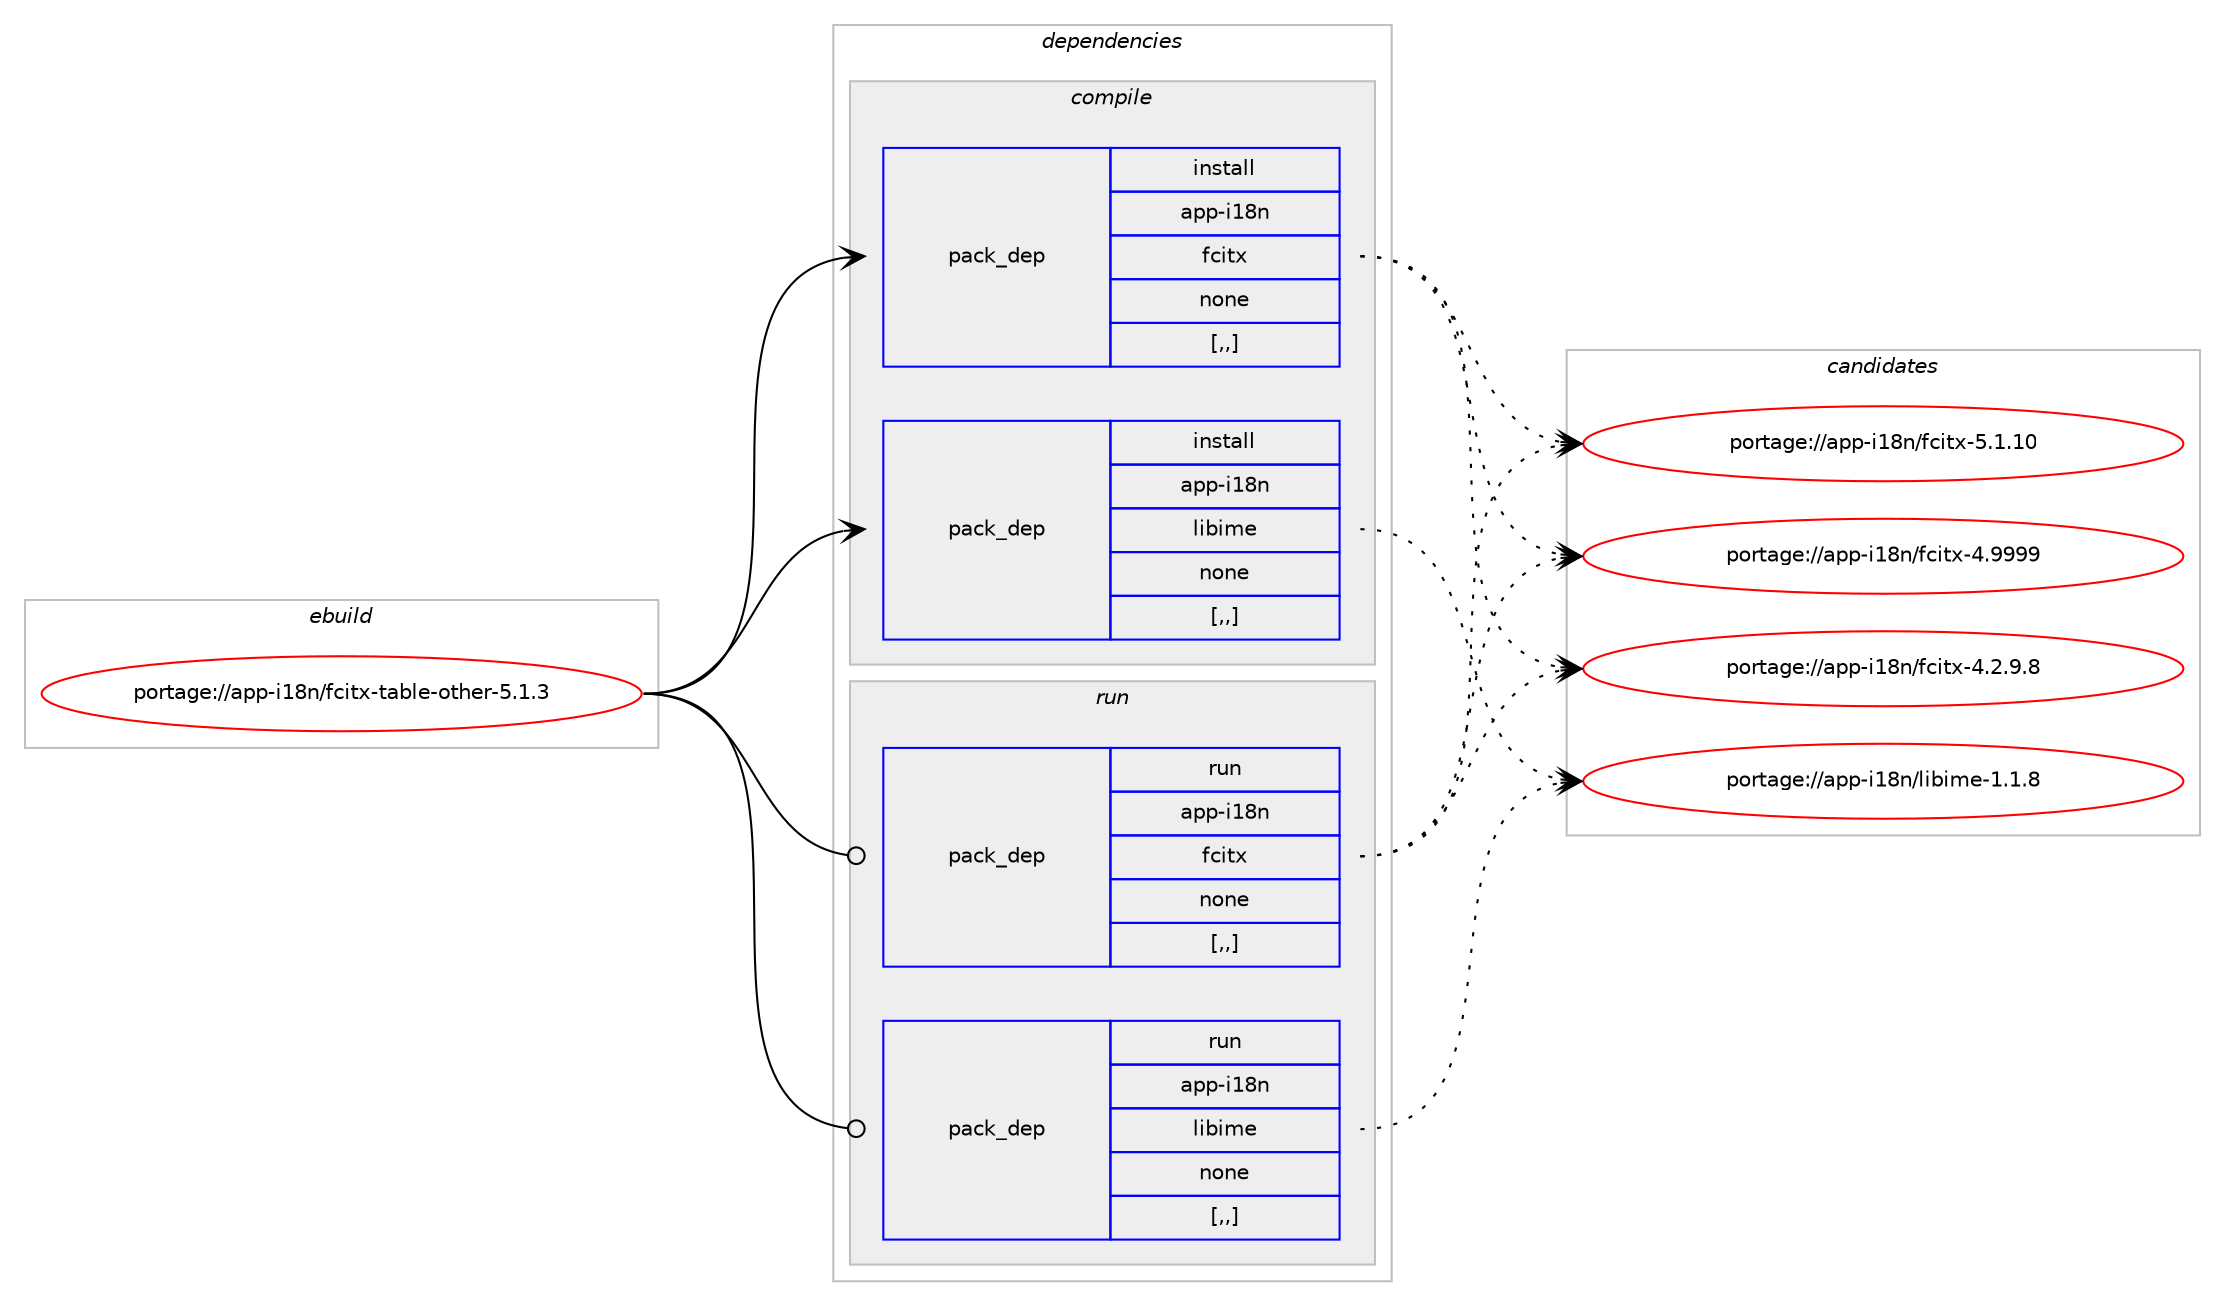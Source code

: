 digraph prolog {

# *************
# Graph options
# *************

newrank=true;
concentrate=true;
compound=true;
graph [rankdir=LR,fontname=Helvetica,fontsize=10,ranksep=1.5];#, ranksep=2.5, nodesep=0.2];
edge  [arrowhead=vee];
node  [fontname=Helvetica,fontsize=10];

# **********
# The ebuild
# **********

subgraph cluster_leftcol {
color=gray;
label=<<i>ebuild</i>>;
id [label="portage://app-i18n/fcitx-table-other-5.1.3", color=red, width=4, href="../app-i18n/fcitx-table-other-5.1.3.svg"];
}

# ****************
# The dependencies
# ****************

subgraph cluster_midcol {
color=gray;
label=<<i>dependencies</i>>;
subgraph cluster_compile {
fillcolor="#eeeeee";
style=filled;
label=<<i>compile</i>>;
subgraph pack26042 {
dependency37367 [label=<<TABLE BORDER="0" CELLBORDER="1" CELLSPACING="0" CELLPADDING="4" WIDTH="220"><TR><TD ROWSPAN="6" CELLPADDING="30">pack_dep</TD></TR><TR><TD WIDTH="110">install</TD></TR><TR><TD>app-i18n</TD></TR><TR><TD>fcitx</TD></TR><TR><TD>none</TD></TR><TR><TD>[,,]</TD></TR></TABLE>>, shape=none, color=blue];
}
id:e -> dependency37367:w [weight=20,style="solid",arrowhead="vee"];
subgraph pack26043 {
dependency37368 [label=<<TABLE BORDER="0" CELLBORDER="1" CELLSPACING="0" CELLPADDING="4" WIDTH="220"><TR><TD ROWSPAN="6" CELLPADDING="30">pack_dep</TD></TR><TR><TD WIDTH="110">install</TD></TR><TR><TD>app-i18n</TD></TR><TR><TD>libime</TD></TR><TR><TD>none</TD></TR><TR><TD>[,,]</TD></TR></TABLE>>, shape=none, color=blue];
}
id:e -> dependency37368:w [weight=20,style="solid",arrowhead="vee"];
}
subgraph cluster_compileandrun {
fillcolor="#eeeeee";
style=filled;
label=<<i>compile and run</i>>;
}
subgraph cluster_run {
fillcolor="#eeeeee";
style=filled;
label=<<i>run</i>>;
subgraph pack26044 {
dependency37369 [label=<<TABLE BORDER="0" CELLBORDER="1" CELLSPACING="0" CELLPADDING="4" WIDTH="220"><TR><TD ROWSPAN="6" CELLPADDING="30">pack_dep</TD></TR><TR><TD WIDTH="110">run</TD></TR><TR><TD>app-i18n</TD></TR><TR><TD>fcitx</TD></TR><TR><TD>none</TD></TR><TR><TD>[,,]</TD></TR></TABLE>>, shape=none, color=blue];
}
id:e -> dependency37369:w [weight=20,style="solid",arrowhead="odot"];
subgraph pack26045 {
dependency37370 [label=<<TABLE BORDER="0" CELLBORDER="1" CELLSPACING="0" CELLPADDING="4" WIDTH="220"><TR><TD ROWSPAN="6" CELLPADDING="30">pack_dep</TD></TR><TR><TD WIDTH="110">run</TD></TR><TR><TD>app-i18n</TD></TR><TR><TD>libime</TD></TR><TR><TD>none</TD></TR><TR><TD>[,,]</TD></TR></TABLE>>, shape=none, color=blue];
}
id:e -> dependency37370:w [weight=20,style="solid",arrowhead="odot"];
}
}

# **************
# The candidates
# **************

subgraph cluster_choices {
rank=same;
color=gray;
label=<<i>candidates</i>>;

subgraph choice26042 {
color=black;
nodesep=1;
choice97112112451054956110471029910511612045534649464948 [label="portage://app-i18n/fcitx-5.1.10", color=red, width=4,href="../app-i18n/fcitx-5.1.10.svg"];
choice97112112451054956110471029910511612045524657575757 [label="portage://app-i18n/fcitx-4.9999", color=red, width=4,href="../app-i18n/fcitx-4.9999.svg"];
choice9711211245105495611047102991051161204552465046574656 [label="portage://app-i18n/fcitx-4.2.9.8", color=red, width=4,href="../app-i18n/fcitx-4.2.9.8.svg"];
dependency37367:e -> choice97112112451054956110471029910511612045534649464948:w [style=dotted,weight="100"];
dependency37367:e -> choice97112112451054956110471029910511612045524657575757:w [style=dotted,weight="100"];
dependency37367:e -> choice9711211245105495611047102991051161204552465046574656:w [style=dotted,weight="100"];
}
subgraph choice26043 {
color=black;
nodesep=1;
choice971121124510549561104710810598105109101454946494656 [label="portage://app-i18n/libime-1.1.8", color=red, width=4,href="../app-i18n/libime-1.1.8.svg"];
dependency37368:e -> choice971121124510549561104710810598105109101454946494656:w [style=dotted,weight="100"];
}
subgraph choice26044 {
color=black;
nodesep=1;
choice97112112451054956110471029910511612045534649464948 [label="portage://app-i18n/fcitx-5.1.10", color=red, width=4,href="../app-i18n/fcitx-5.1.10.svg"];
choice97112112451054956110471029910511612045524657575757 [label="portage://app-i18n/fcitx-4.9999", color=red, width=4,href="../app-i18n/fcitx-4.9999.svg"];
choice9711211245105495611047102991051161204552465046574656 [label="portage://app-i18n/fcitx-4.2.9.8", color=red, width=4,href="../app-i18n/fcitx-4.2.9.8.svg"];
dependency37369:e -> choice97112112451054956110471029910511612045534649464948:w [style=dotted,weight="100"];
dependency37369:e -> choice97112112451054956110471029910511612045524657575757:w [style=dotted,weight="100"];
dependency37369:e -> choice9711211245105495611047102991051161204552465046574656:w [style=dotted,weight="100"];
}
subgraph choice26045 {
color=black;
nodesep=1;
choice971121124510549561104710810598105109101454946494656 [label="portage://app-i18n/libime-1.1.8", color=red, width=4,href="../app-i18n/libime-1.1.8.svg"];
dependency37370:e -> choice971121124510549561104710810598105109101454946494656:w [style=dotted,weight="100"];
}
}

}

